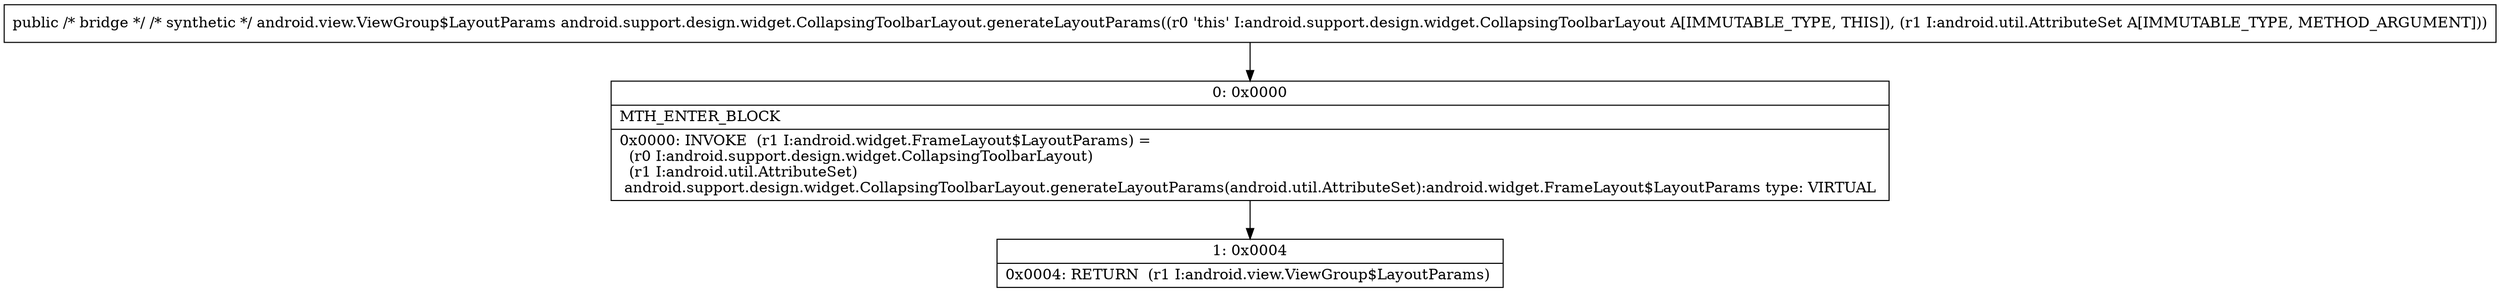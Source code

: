 digraph "CFG forandroid.support.design.widget.CollapsingToolbarLayout.generateLayoutParams(Landroid\/util\/AttributeSet;)Landroid\/view\/ViewGroup$LayoutParams;" {
Node_0 [shape=record,label="{0\:\ 0x0000|MTH_ENTER_BLOCK\l|0x0000: INVOKE  (r1 I:android.widget.FrameLayout$LayoutParams) = \l  (r0 I:android.support.design.widget.CollapsingToolbarLayout)\l  (r1 I:android.util.AttributeSet)\l android.support.design.widget.CollapsingToolbarLayout.generateLayoutParams(android.util.AttributeSet):android.widget.FrameLayout$LayoutParams type: VIRTUAL \l}"];
Node_1 [shape=record,label="{1\:\ 0x0004|0x0004: RETURN  (r1 I:android.view.ViewGroup$LayoutParams) \l}"];
MethodNode[shape=record,label="{public \/* bridge *\/ \/* synthetic *\/ android.view.ViewGroup$LayoutParams android.support.design.widget.CollapsingToolbarLayout.generateLayoutParams((r0 'this' I:android.support.design.widget.CollapsingToolbarLayout A[IMMUTABLE_TYPE, THIS]), (r1 I:android.util.AttributeSet A[IMMUTABLE_TYPE, METHOD_ARGUMENT])) }"];
MethodNode -> Node_0;
Node_0 -> Node_1;
}

